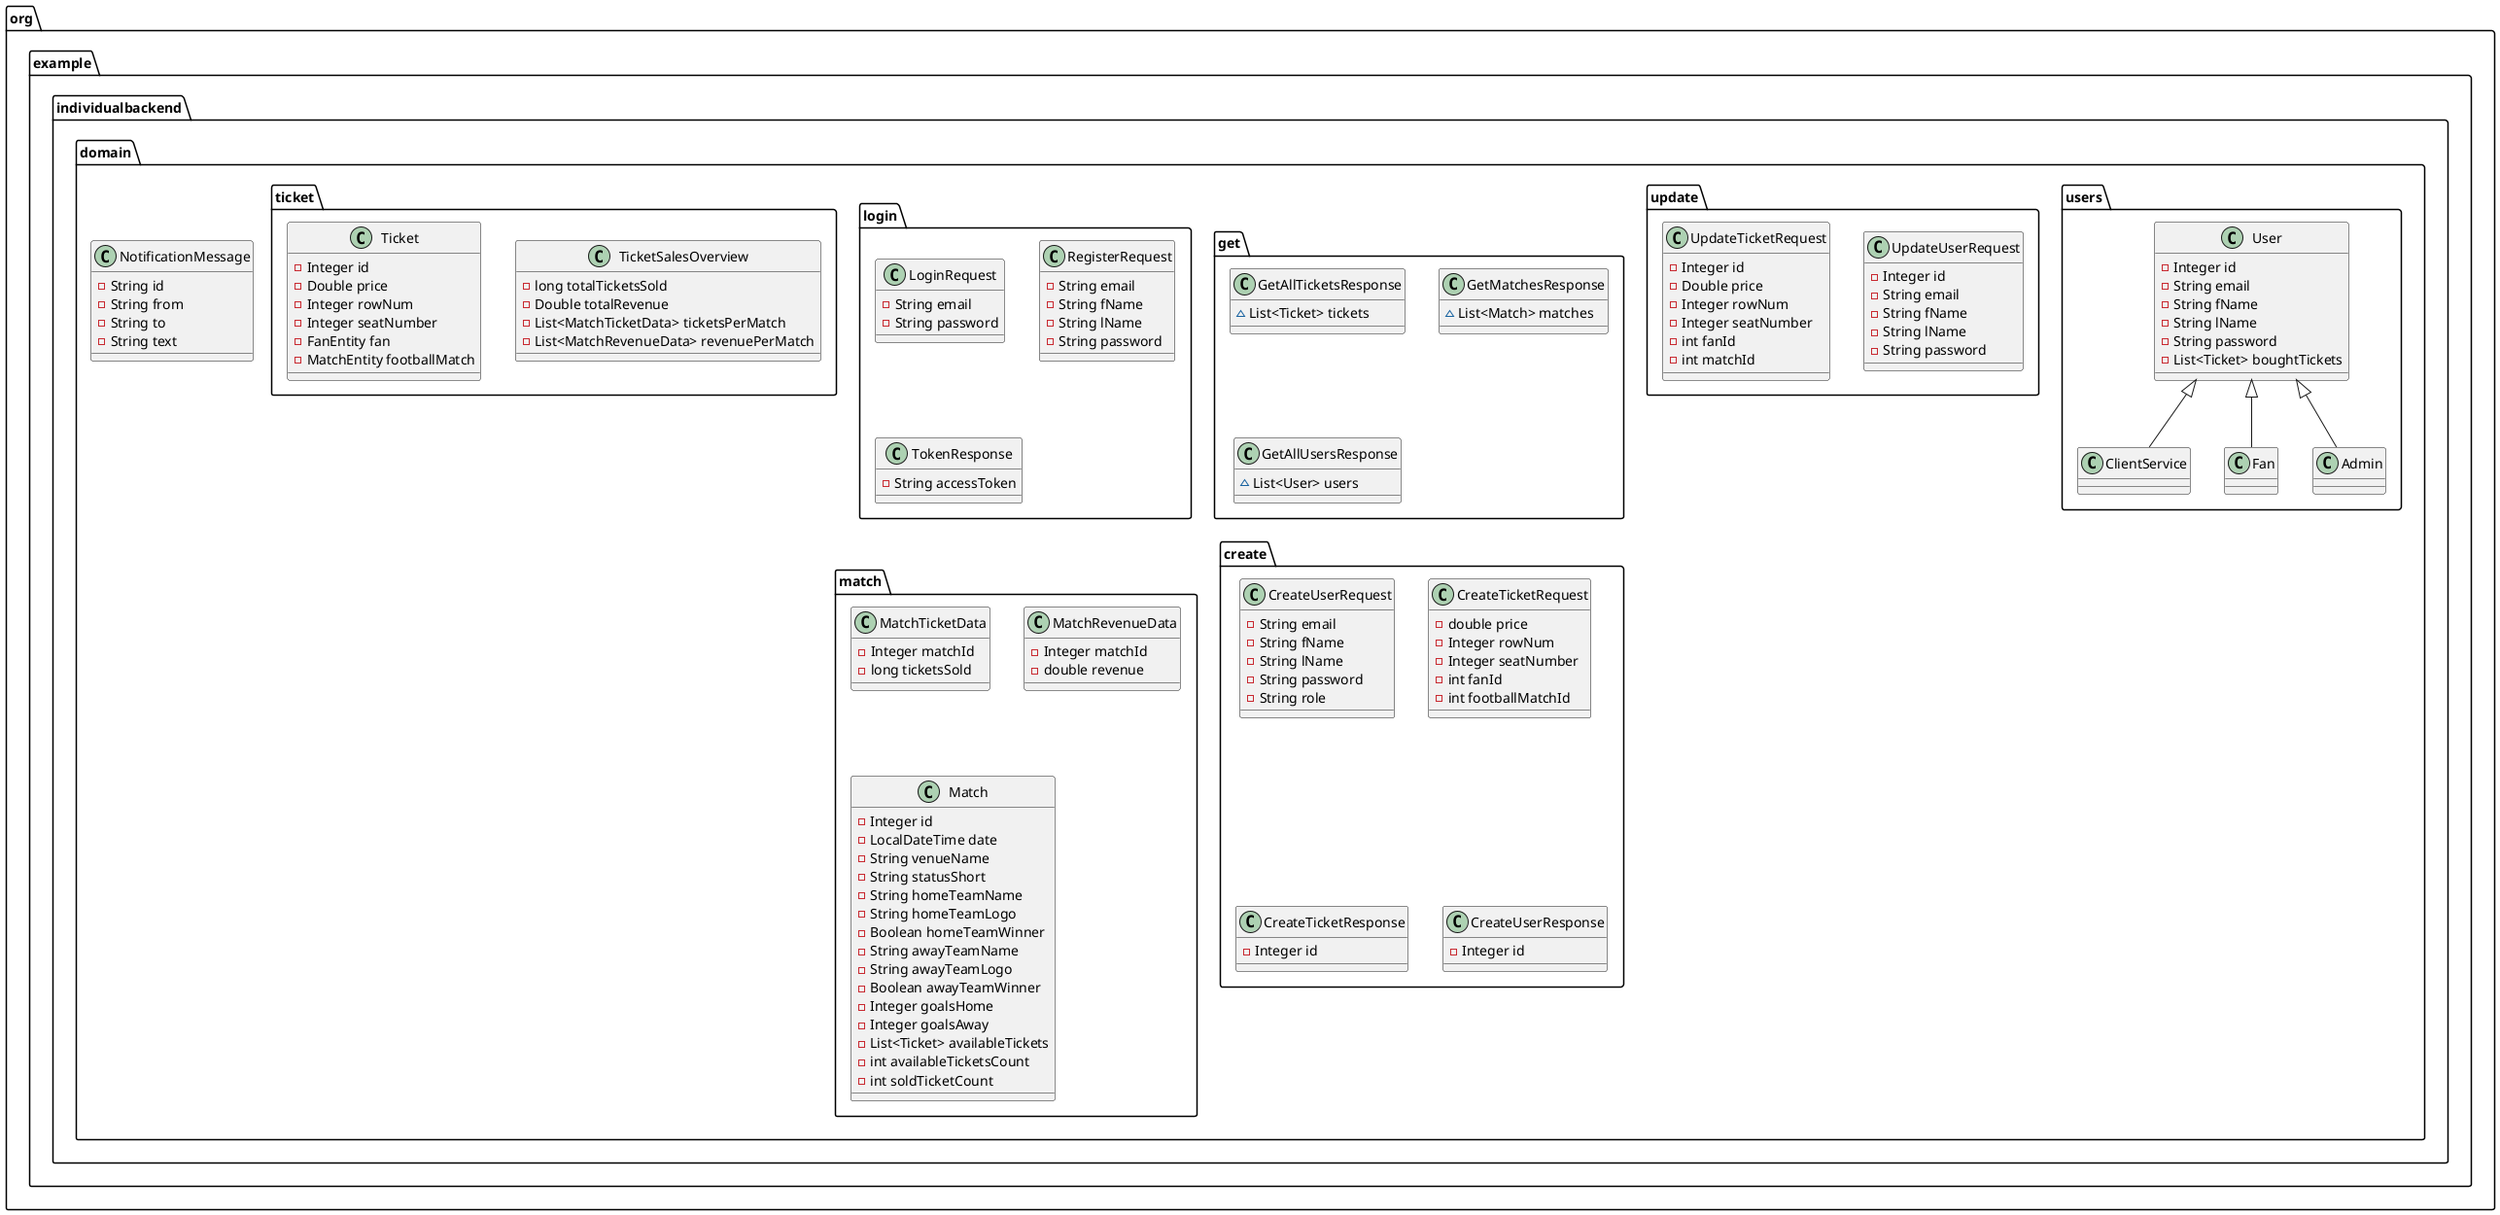 @startuml
class org.example.individualbackend.domain.users.ClientService {
}
class org.example.individualbackend.domain.update.UpdateUserRequest {
- Integer id
- String email
- String fName
- String lName
- String password
}

class org.example.individualbackend.domain.get.GetAllTicketsResponse {
~ List<Ticket> tickets
}

class org.example.individualbackend.domain.get.GetMatchesResponse {
~ List<Match> matches
}

class org.example.individualbackend.domain.login.LoginRequest {
- String email
- String password
}

class org.example.individualbackend.domain.create.CreateUserRequest {
- String email
- String fName
- String lName
- String password
- String role
}

class org.example.individualbackend.domain.ticket.TicketSalesOverview {
- long totalTicketsSold
- Double totalRevenue
- List<MatchTicketData> ticketsPerMatch
- List<MatchRevenueData> revenuePerMatch
}

class org.example.individualbackend.domain.create.CreateTicketRequest {
- double price
- Integer rowNum
- Integer seatNumber
- int fanId
- int footballMatchId
}

class org.example.individualbackend.domain.login.RegisterRequest {
- String email
- String fName
- String lName
- String password
}

class org.example.individualbackend.domain.users.Fan {
}
class org.example.individualbackend.domain.update.UpdateTicketRequest {
- Integer id
- Double price
- Integer rowNum
- Integer seatNumber
- int fanId
- int matchId
}

class org.example.individualbackend.domain.users.Admin {
}
class org.example.individualbackend.domain.NotificationMessage {
- String id
- String from
- String to
- String text
}

class org.example.individualbackend.domain.create.CreateTicketResponse {
- Integer id
}

class org.example.individualbackend.domain.login.TokenResponse {
- String accessToken
}

class org.example.individualbackend.domain.create.CreateUserResponse {
- Integer id
}

class org.example.individualbackend.domain.match.MatchTicketData {
- Integer matchId
- long ticketsSold
}

class org.example.individualbackend.domain.ticket.Ticket {
- Integer id
- Double price
- Integer rowNum
- Integer seatNumber
- FanEntity fan
- MatchEntity footballMatch
}

class org.example.individualbackend.domain.match.MatchRevenueData {
- Integer matchId
- double revenue
}

class org.example.individualbackend.domain.users.User {
- Integer id
- String email
- String fName
- String lName
- String password
- List<Ticket> boughtTickets
}

class org.example.individualbackend.domain.match.Match {
- Integer id
- LocalDateTime date
- String venueName
- String statusShort
- String homeTeamName
- String homeTeamLogo
- Boolean homeTeamWinner
- String awayTeamName
- String awayTeamLogo
- Boolean awayTeamWinner
- Integer goalsHome
- Integer goalsAway
- List<Ticket> availableTickets
- int availableTicketsCount
- int soldTicketCount
}

class org.example.individualbackend.domain.get.GetAllUsersResponse {
~ List<User> users
}



org.example.individualbackend.domain.users.User <|-- org.example.individualbackend.domain.users.ClientService
org.example.individualbackend.domain.users.User <|-- org.example.individualbackend.domain.users.Fan
org.example.individualbackend.domain.users.User <|-- org.example.individualbackend.domain.users.Admin
@enduml